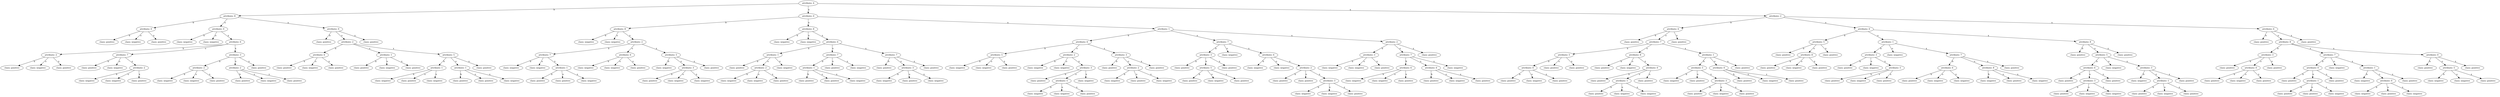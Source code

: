 digraph {
	1 [label="attribute: 4"]
	1 -> 2 [label=b]
	2 [label="attribute: 8"]
	2 -> 3 [label=b]
	3 [label="attribute: 0"]
	3 -> 4 [label=b]
	4 [label="class: positive"]
	3 -> 5 [label=o]
	5 [label="class: negative"]
	3 -> 6 [label=x]
	6 [label="class: positive"]
	2 -> 7 [label=o]
	7 [label="attribute: 0"]
	7 -> 8 [label=b]
	8 [label="class: negative"]
	7 -> 9 [label=o]
	9 [label="class: negative"]
	7 -> 10 [label=x]
	10 [label="attribute: 6"]
	10 -> 11 [label=b]
	11 [label="attribute: 2"]
	11 -> 12 [label=b]
	12 [label="class: positive"]
	11 -> 13 [label=o]
	13 [label="class: negative"]
	11 -> 14 [label=x]
	14 [label="class: positive"]
	10 -> 15 [label=o]
	15 [label="attribute: 7"]
	15 -> 16 [label=b]
	16 [label="class: positive"]
	15 -> 17 [label=o]
	17 [label="class: negative"]
	15 -> 18 [label=x]
	18 [label="attribute: 2"]
	18 -> 19 [label=b]
	19 [label="class: negative"]
	18 -> 20 [label=o]
	20 [label="class: negative"]
	18 -> 21 [label=x]
	21 [label="class: positive"]
	10 -> 22 [label=x]
	22 [label="attribute: 3"]
	22 -> 23 [label=b]
	23 [label="attribute: 2"]
	23 -> 24 [label=b]
	24 [label="class: negative"]
	23 -> 25 [label=o]
	25 [label="class: negative"]
	23 -> 26 [label=x]
	26 [label="class: positive"]
	22 -> 27 [label=o]
	27 [label="attribute: 2"]
	27 -> 28 [label=b]
	28 [label="class: positive"]
	27 -> 29 [label=o]
	29 [label="class: negative"]
	27 -> 30 [label=x]
	30 [label="class: positive"]
	22 -> 31 [label=x]
	31 [label="class: positive"]
	2 -> 32 [label=x]
	32 [label="attribute: 0"]
	32 -> 33 [label=b]
	33 [label="class: positive"]
	32 -> 34 [label=o]
	34 [label="attribute: 2"]
	34 -> 35 [label=b]
	35 [label="attribute: 6"]
	35 -> 36 [label=b]
	36 [label="class: positive"]
	35 -> 37 [label=o]
	37 [label="class: negative"]
	35 -> 38 [label=x]
	38 [label="class: positive"]
	34 -> 39 [label=o]
	39 [label="attribute: 1"]
	39 -> 40 [label=b]
	40 [label="class: positive"]
	39 -> 41 [label=o]
	41 [label="class: negative"]
	39 -> 42 [label=x]
	42 [label="class: positive"]
	34 -> 43 [label=x]
	43 [label="attribute: 5"]
	43 -> 44 [label=b]
	44 [label="attribute: 1"]
	44 -> 45 [label=b]
	45 [label="class: negative"]
	44 -> 46 [label=o]
	46 [label="class: positive"]
	44 -> 47 [label=x]
	47 [label="class: negative"]
	43 -> 48 [label=o]
	48 [label="attribute: 1"]
	48 -> 49 [label=b]
	49 [label="class: positive"]
	48 -> 50 [label=o]
	50 [label="class: positive"]
	48 -> 51 [label=x]
	51 [label="class: negative"]
	43 -> 52 [label=x]
	52 [label="class: positive"]
	32 -> 53 [label=x]
	53 [label="class: positive"]
	1 -> 54 [label=o]
	54 [label="attribute: 0"]
	54 -> 55 [label=b]
	55 [label="attribute: 8"]
	55 -> 56 [label=b]
	56 [label="class: negative"]
	55 -> 57 [label=o]
	57 [label="class: negative"]
	55 -> 58 [label=x]
	58 [label="attribute: 2"]
	58 -> 59 [label=b]
	59 [label="attribute: 7"]
	59 -> 60 [label=b]
	60 [label="class: negative"]
	59 -> 61 [label=o]
	61 [label="class: negative"]
	59 -> 62 [label=x]
	62 [label="attribute: 1"]
	62 -> 63 [label=b]
	63 [label="class: positive"]
	62 -> 64 [label=o]
	64 [label="class: positive"]
	62 -> 65 [label=x]
	65 [label="class: negative"]
	58 -> 66 [label=o]
	66 [label="attribute: 6"]
	66 -> 67 [label=b]
	67 [label="class: negative"]
	66 -> 68 [label=o]
	68 [label="class: negative"]
	66 -> 69 [label=x]
	69 [label="class: positive"]
	58 -> 70 [label=x]
	70 [label="attribute: 5"]
	70 -> 71 [label=b]
	71 [label="class: negative"]
	70 -> 72 [label=o]
	72 [label="attribute: 3"]
	72 -> 73 [label=b]
	73 [label="class: positive"]
	72 -> 74 [label=o]
	74 [label="class: negative"]
	72 -> 75 [label=x]
	75 [label="class: negative"]
	70 -> 76 [label=x]
	76 [label="class: positive"]
	54 -> 77 [label=o]
	77 [label="attribute: 8"]
	77 -> 78 [label=b]
	78 [label="class: negative"]
	77 -> 79 [label=o]
	79 [label="class: negative"]
	77 -> 80 [label=x]
	80 [label="attribute: 6"]
	80 -> 81 [label=b]
	81 [label="attribute: 1"]
	81 -> 82 [label=b]
	82 [label="class: positive"]
	81 -> 83 [label=o]
	83 [label="attribute: 2"]
	83 -> 84 [label=b]
	84 [label="class: negative"]
	83 -> 85 [label=o]
	85 [label="class: negative"]
	83 -> 86 [label=x]
	86 [label="class: positive"]
	81 -> 87 [label=x]
	87 [label="class: negative"]
	80 -> 88 [label=o]
	88 [label="attribute: 7"]
	88 -> 89 [label=b]
	89 [label="attribute: 1"]
	89 -> 90 [label=b]
	90 [label="class: positive"]
	89 -> 91 [label=o]
	91 [label="class: positive"]
	89 -> 92 [label=x]
	92 [label="class: negative"]
	88 -> 93 [label=o]
	93 [label="class: positive"]
	88 -> 94 [label=x]
	94 [label="class: negative"]
	80 -> 95 [label=x]
	95 [label="attribute: 7"]
	95 -> 96 [label=b]
	96 [label="class: positive"]
	95 -> 97 [label=o]
	97 [label="attribute: 3"]
	97 -> 98 [label=b]
	98 [label="class: negative"]
	97 -> 99 [label=o]
	99 [label="class: positive"]
	97 -> 100 [label=x]
	100 [label="class: negative"]
	95 -> 101 [label=x]
	101 [label="class: positive"]
	54 -> 102 [label=x]
	102 [label="attribute: 1"]
	102 -> 103 [label=b]
	103 [label="attribute: 6"]
	103 -> 104 [label=b]
	104 [label="attribute: 5"]
	104 -> 105 [label=b]
	105 [label="class: negative"]
	104 -> 106 [label=o]
	106 [label="class: negative"]
	104 -> 107 [label=x]
	107 [label="class: positive"]
	103 -> 108 [label=o]
	108 [label="attribute: 2"]
	108 -> 109 [label=b]
	109 [label="class: negative"]
	108 -> 110 [label=o]
	110 [label="class: negative"]
	108 -> 111 [label=x]
	111 [label="attribute: 3"]
	111 -> 112 [label=b]
	112 [label="class: positive"]
	111 -> 113 [label=o]
	113 [label="attribute: 5"]
	113 -> 114 [label=b]
	114 [label="class: negative"]
	113 -> 115 [label=o]
	115 [label="class: negative"]
	113 -> 116 [label=x]
	116 [label="class: positive"]
	111 -> 117 [label=x]
	117 [label="class: negative"]
	103 -> 118 [label=x]
	118 [label="attribute: 3"]
	118 -> 119 [label=b]
	119 [label="class: positive"]
	118 -> 120 [label=o]
	120 [label="attribute: 2"]
	120 -> 121 [label=b]
	121 [label="class: negative"]
	120 -> 122 [label=o]
	122 [label="class: positive"]
	120 -> 123 [label=x]
	123 [label="class: negative"]
	118 -> 124 [label=x]
	124 [label="class: positive"]
	102 -> 125 [label=o]
	125 [label="attribute: 7"]
	125 -> 126 [label=b]
	126 [label="attribute: 3"]
	126 -> 127 [label=b]
	127 [label="class: positive"]
	126 -> 128 [label=o]
	128 [label="attribute: 5"]
	128 -> 129 [label=b]
	129 [label="class: positive"]
	128 -> 130 [label=o]
	130 [label="class: negative"]
	128 -> 131 [label=x]
	131 [label="class: positive"]
	126 -> 132 [label=x]
	132 [label="class: positive"]
	125 -> 133 [label=o]
	133 [label="class: negative"]
	125 -> 134 [label=x]
	134 [label="attribute: 6"]
	134 -> 135 [label=b]
	135 [label="class: negative"]
	134 -> 136 [label=o]
	136 [label="class: negative"]
	134 -> 137 [label=x]
	137 [label="attribute: 2"]
	137 -> 138 [label=b]
	138 [label="class: positive"]
	137 -> 139 [label=o]
	139 [label="class: positive"]
	137 -> 140 [label=x]
	140 [label="attribute: 3"]
	140 -> 141 [label=b]
	141 [label="class: negative"]
	140 -> 142 [label=o]
	142 [label="class: negative"]
	140 -> 143 [label=x]
	143 [label="class: positive"]
	102 -> 144 [label=x]
	144 [label="attribute: 2"]
	144 -> 145 [label=b]
	145 [label="attribute: 3"]
	145 -> 146 [label=b]
	146 [label="class: negative"]
	145 -> 147 [label=o]
	147 [label="class: negative"]
	145 -> 148 [label=x]
	148 [label="class: positive"]
	144 -> 149 [label=o]
	149 [label="attribute: 7"]
	149 -> 150 [label=b]
	150 [label="attribute: 6"]
	150 -> 151 [label=b]
	151 [label="class: negative"]
	150 -> 152 [label=o]
	152 [label="class: negative"]
	150 -> 153 [label=x]
	153 [label="class: positive"]
	149 -> 154 [label=o]
	154 [label="attribute: 6"]
	154 -> 155 [label=b]
	155 [label="class: positive"]
	154 -> 156 [label=o]
	156 [label="class: negative"]
	154 -> 157 [label=x]
	157 [label="class: positive"]
	149 -> 158 [label=x]
	158 [label="class: negative"]
	144 -> 159 [label=x]
	159 [label="class: positive"]
	1 -> 160 [label=x]
	160 [label="attribute: 2"]
	160 -> 161 [label=b]
	161 [label="attribute: 6"]
	161 -> 162 [label=b]
	162 [label="class: positive"]
	161 -> 163 [label=o]
	163 [label="attribute: 7"]
	163 -> 164 [label=b]
	164 [label="attribute: 5"]
	164 -> 165 [label=b]
	165 [label="attribute: 0"]
	165 -> 166 [label=b]
	166 [label="class: positive"]
	165 -> 167 [label=o]
	167 [label="class: negative"]
	165 -> 168 [label=x]
	168 [label="class: positive"]
	164 -> 169 [label=o]
	169 [label="class: positive"]
	164 -> 170 [label=x]
	170 [label="class: positive"]
	163 -> 171 [label=o]
	171 [label="attribute: 8"]
	171 -> 172 [label=b]
	172 [label="class: positive"]
	171 -> 173 [label=o]
	173 [label="class: negative"]
	171 -> 174 [label=x]
	174 [label="attribute: 0"]
	174 -> 175 [label=b]
	175 [label="class: positive"]
	174 -> 176 [label=o]
	176 [label="attribute: 1"]
	176 -> 177 [label=b]
	177 [label="class: positive"]
	176 -> 178 [label=o]
	178 [label="class: negative"]
	176 -> 179 [label=x]
	179 [label="class: negative"]
	174 -> 180 [label=x]
	180 [label="class: positive"]
	163 -> 181 [label=x]
	181 [label="attribute: 1"]
	181 -> 182 [label=b]
	182 [label="attribute: 5"]
	182 -> 183 [label=b]
	183 [label="class: negative"]
	182 -> 184 [label=o]
	184 [label="class: positive"]
	182 -> 185 [label=x]
	185 [label="attribute: 3"]
	185 -> 186 [label=b]
	186 [label="class: positive"]
	185 -> 187 [label=o]
	187 [label="class: negative"]
	185 -> 188 [label=x]
	188 [label="class: positive"]
	181 -> 189 [label=o]
	189 [label="attribute: 0"]
	189 -> 190 [label=b]
	190 [label="class: positive"]
	189 -> 191 [label=o]
	191 [label="class: negative"]
	189 -> 192 [label=x]
	192 [label="class: positive"]
	181 -> 193 [label=x]
	193 [label="class: positive"]
	161 -> 194 [label=x]
	194 [label="class: positive"]
	160 -> 195 [label=o]
	195 [label="attribute: 0"]
	195 -> 196 [label=b]
	196 [label="attribute: 5"]
	196 -> 197 [label=b]
	197 [label="class: positive"]
	196 -> 198 [label=o]
	198 [label="attribute: 8"]
	198 -> 199 [label=b]
	199 [label="class: positive"]
	198 -> 200 [label=o]
	200 [label="class: negative"]
	198 -> 201 [label=x]
	201 [label="class: positive"]
	196 -> 202 [label=x]
	202 [label="class: positive"]
	195 -> 203 [label=o]
	203 [label="attribute: 1"]
	203 -> 204 [label=b]
	204 [label="attribute: 3"]
	204 -> 205 [label=b]
	205 [label="class: positive"]
	204 -> 206 [label=o]
	206 [label="class: negative"]
	204 -> 207 [label=x]
	207 [label="attribute: 5"]
	207 -> 208 [label=b]
	208 [label="class: positive"]
	207 -> 209 [label=o]
	209 [label="class: negative"]
	207 -> 210 [label=x]
	210 [label="class: positive"]
	203 -> 211 [label=o]
	211 [label="class: negative"]
	203 -> 212 [label=x]
	212 [label="attribute: 7"]
	212 -> 213 [label=b]
	213 [label="attribute: 6"]
	213 -> 214 [label=b]
	214 [label="class: positive"]
	213 -> 215 [label=o]
	215 [label="class: negative"]
	213 -> 216 [label=x]
	216 [label="class: negative"]
	212 -> 217 [label=o]
	217 [label="attribute: 8"]
	217 -> 218 [label=b]
	218 [label="class: negative"]
	217 -> 219 [label=o]
	219 [label="class: positive"]
	217 -> 220 [label=x]
	220 [label="class: negative"]
	212 -> 221 [label=x]
	221 [label="class: positive"]
	195 -> 222 [label=x]
	222 [label="attribute: 8"]
	222 -> 223 [label=b]
	223 [label="class: positive"]
	222 -> 224 [label=o]
	224 [label="attribute: 5"]
	224 -> 225 [label=b]
	225 [label="attribute: 6"]
	225 -> 226 [label=b]
	226 [label="class: positive"]
	225 -> 227 [label=o]
	227 [label="attribute: 3"]
	227 -> 228 [label=b]
	228 [label="class: positive"]
	227 -> 229 [label=o]
	229 [label="class: negative"]
	227 -> 230 [label=x]
	230 [label="class: negative"]
	225 -> 231 [label=x]
	231 [label="class: positive"]
	224 -> 232 [label=o]
	232 [label="class: negative"]
	224 -> 233 [label=x]
	233 [label="attribute: 3"]
	233 -> 234 [label=b]
	234 [label="class: negative"]
	233 -> 235 [label=o]
	235 [label="attribute: 1"]
	235 -> 236 [label=b]
	236 [label="class: positive"]
	235 -> 237 [label=o]
	237 [label="class: negative"]
	235 -> 238 [label=x]
	238 [label="class: positive"]
	233 -> 239 [label=x]
	239 [label="class: positive"]
	222 -> 240 [label=x]
	240 [label="class: positive"]
	160 -> 241 [label=x]
	241 [label="attribute: 6"]
	241 -> 242 [label=b]
	242 [label="class: positive"]
	241 -> 243 [label=o]
	243 [label="attribute: 8"]
	243 -> 244 [label=b]
	244 [label="attribute: 3"]
	244 -> 245 [label=b]
	245 [label="class: positive"]
	244 -> 246 [label=o]
	246 [label="attribute: 0"]
	246 -> 247 [label=b]
	247 [label="class: positive"]
	246 -> 248 [label=o]
	248 [label="class: negative"]
	246 -> 249 [label=x]
	249 [label="class: positive"]
	244 -> 250 [label=x]
	250 [label="class: positive"]
	243 -> 251 [label=o]
	251 [label="attribute: 7"]
	251 -> 252 [label=b]
	252 [label="attribute: 0"]
	252 -> 253 [label=b]
	253 [label="class: positive"]
	252 -> 254 [label=o]
	254 [label="attribute: 1"]
	254 -> 255 [label=b]
	255 [label="class: positive"]
	254 -> 256 [label=o]
	256 [label="class: positive"]
	254 -> 257 [label=x]
	257 [label="class: negative"]
	252 -> 258 [label=x]
	258 [label="class: positive"]
	251 -> 259 [label=o]
	259 [label="class: negative"]
	251 -> 260 [label=x]
	260 [label="attribute: 1"]
	260 -> 261 [label=b]
	261 [label="class: negative"]
	260 -> 262 [label=o]
	262 [label="attribute: 0"]
	262 -> 263 [label=b]
	263 [label="class: negative"]
	262 -> 264 [label=o]
	264 [label="class: positive"]
	262 -> 265 [label=x]
	265 [label="class: negative"]
	260 -> 266 [label=x]
	266 [label="class: positive"]
	243 -> 267 [label=x]
	267 [label="attribute: 0"]
	267 -> 268 [label=b]
	268 [label="class: positive"]
	267 -> 269 [label=o]
	269 [label="attribute: 5"]
	269 -> 270 [label=b]
	270 [label="class: negative"]
	269 -> 271 [label=o]
	271 [label="class: negative"]
	269 -> 272 [label=x]
	272 [label="class: positive"]
	267 -> 273 [label=x]
	273 [label="class: positive"]
	241 -> 274 [label=x]
	274 [label="class: positive"]
}
